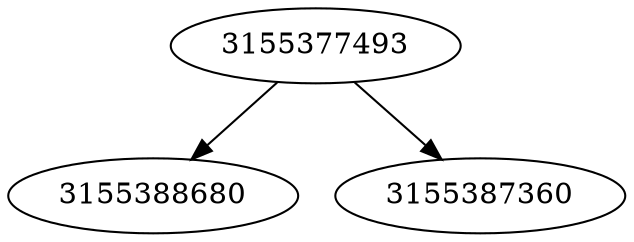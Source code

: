 strict digraph  {
3155388680;
3155387360;
3155377493;
3155377493 -> 3155388680;
3155377493 -> 3155387360;
}
